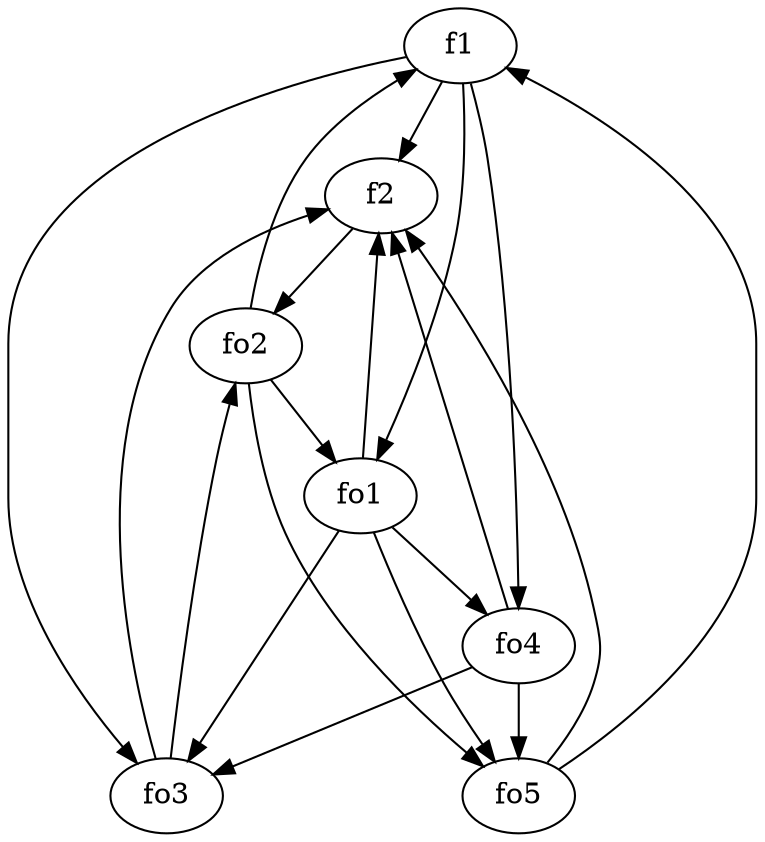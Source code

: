 strict digraph  {
f1;
f2;
fo1;
fo2;
fo3;
fo4;
fo5;
f1 -> fo1  [weight=2];
f1 -> f2  [weight=2];
f1 -> fo3  [weight=2];
f1 -> fo4  [weight=2];
f2 -> fo2  [weight=2];
fo1 -> fo3  [weight=2];
fo1 -> f2  [weight=2];
fo1 -> fo5  [weight=2];
fo1 -> fo4  [weight=2];
fo2 -> fo1  [weight=2];
fo2 -> f1  [weight=2];
fo2 -> fo5  [weight=2];
fo3 -> fo2  [weight=2];
fo3 -> f2  [weight=2];
fo4 -> fo5  [weight=2];
fo4 -> f2  [weight=2];
fo4 -> fo3  [weight=2];
fo5 -> f2  [weight=2];
fo5 -> f1  [weight=2];
}
